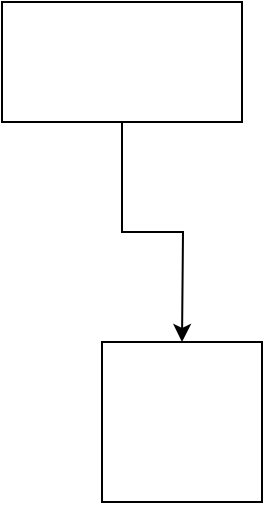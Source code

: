 <mxfile version="13.7.7" type="github">
  <diagram id="mMZZ0gQQ4ubZDQcrU208" name="Page-1">
    <mxGraphModel dx="1422" dy="762" grid="1" gridSize="10" guides="1" tooltips="1" connect="1" arrows="1" fold="1" page="1" pageScale="1" pageWidth="827" pageHeight="1169" math="0" shadow="0">
      <root>
        <mxCell id="0" />
        <mxCell id="1" parent="0" />
        <mxCell id="0HP506TgJTMEpJS8lK0l-2" style="edgeStyle=orthogonalEdgeStyle;rounded=0;orthogonalLoop=1;jettySize=auto;html=1;exitX=0.5;exitY=1;exitDx=0;exitDy=0;" edge="1" parent="1" source="0HP506TgJTMEpJS8lK0l-1">
          <mxGeometry relative="1" as="geometry">
            <mxPoint x="250" y="370" as="targetPoint" />
          </mxGeometry>
        </mxCell>
        <mxCell id="0HP506TgJTMEpJS8lK0l-1" value="" style="rounded=0;whiteSpace=wrap;html=1;" vertex="1" parent="1">
          <mxGeometry x="160" y="200" width="120" height="60" as="geometry" />
        </mxCell>
        <mxCell id="0HP506TgJTMEpJS8lK0l-3" value="" style="whiteSpace=wrap;html=1;aspect=fixed;" vertex="1" parent="1">
          <mxGeometry x="210" y="370" width="80" height="80" as="geometry" />
        </mxCell>
      </root>
    </mxGraphModel>
  </diagram>
</mxfile>
